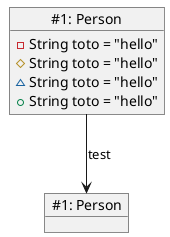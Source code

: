 {
  "sha1": "8frqo6sn5jgxis0j5xm3wyud2ywf68x",
  "insertion": {
    "when": "2024-05-30T20:48:21.410Z",
    "user": "plantuml@gmail.com"
  }
}
@startuml
object "~#1: Person" as p1
'skinparam classBackgroundColor #DFDCD3
p1 : -String toto = "hello"
p1 : #String toto = "hello"
p1 : ~String toto = "hello"
p1 : +String toto = "hello"

object "~#1: Person" as p2

p1 --> p2 : test

@enduml
